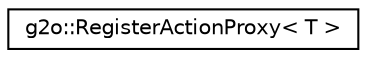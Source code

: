 digraph "Graphical Class Hierarchy"
{
  edge [fontname="Helvetica",fontsize="10",labelfontname="Helvetica",labelfontsize="10"];
  node [fontname="Helvetica",fontsize="10",shape=record];
  rankdir="LR";
  Node0 [label="g2o::RegisterActionProxy\< T \>",height=0.2,width=0.4,color="black", fillcolor="white", style="filled",URL="$classg2o_1_1_register_action_proxy.html"];
}
